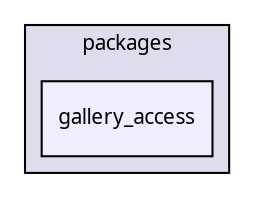 digraph "packages/gallery/packages/gallery_access/" {
  compound=true
  node [ fontsize="10", fontname="FreeSans.ttf"];
  edge [ labelfontsize="10", labelfontname="FreeSans.ttf"];
  subgraph clusterdir_f556ebe6c18d31d5b33b75e9e20ef931 {
    graph [ bgcolor="#ddddee", pencolor="black", label="packages" fontname="FreeSans.ttf", fontsize="10", URL="dir_f556ebe6c18d31d5b33b75e9e20ef931.html"]
  dir_2ba3fa27ccf3426054de43fa93ee200a [shape=box, label="gallery_access", style="filled", fillcolor="#eeeeff", pencolor="black", URL="dir_2ba3fa27ccf3426054de43fa93ee200a.html"];
  }
}
